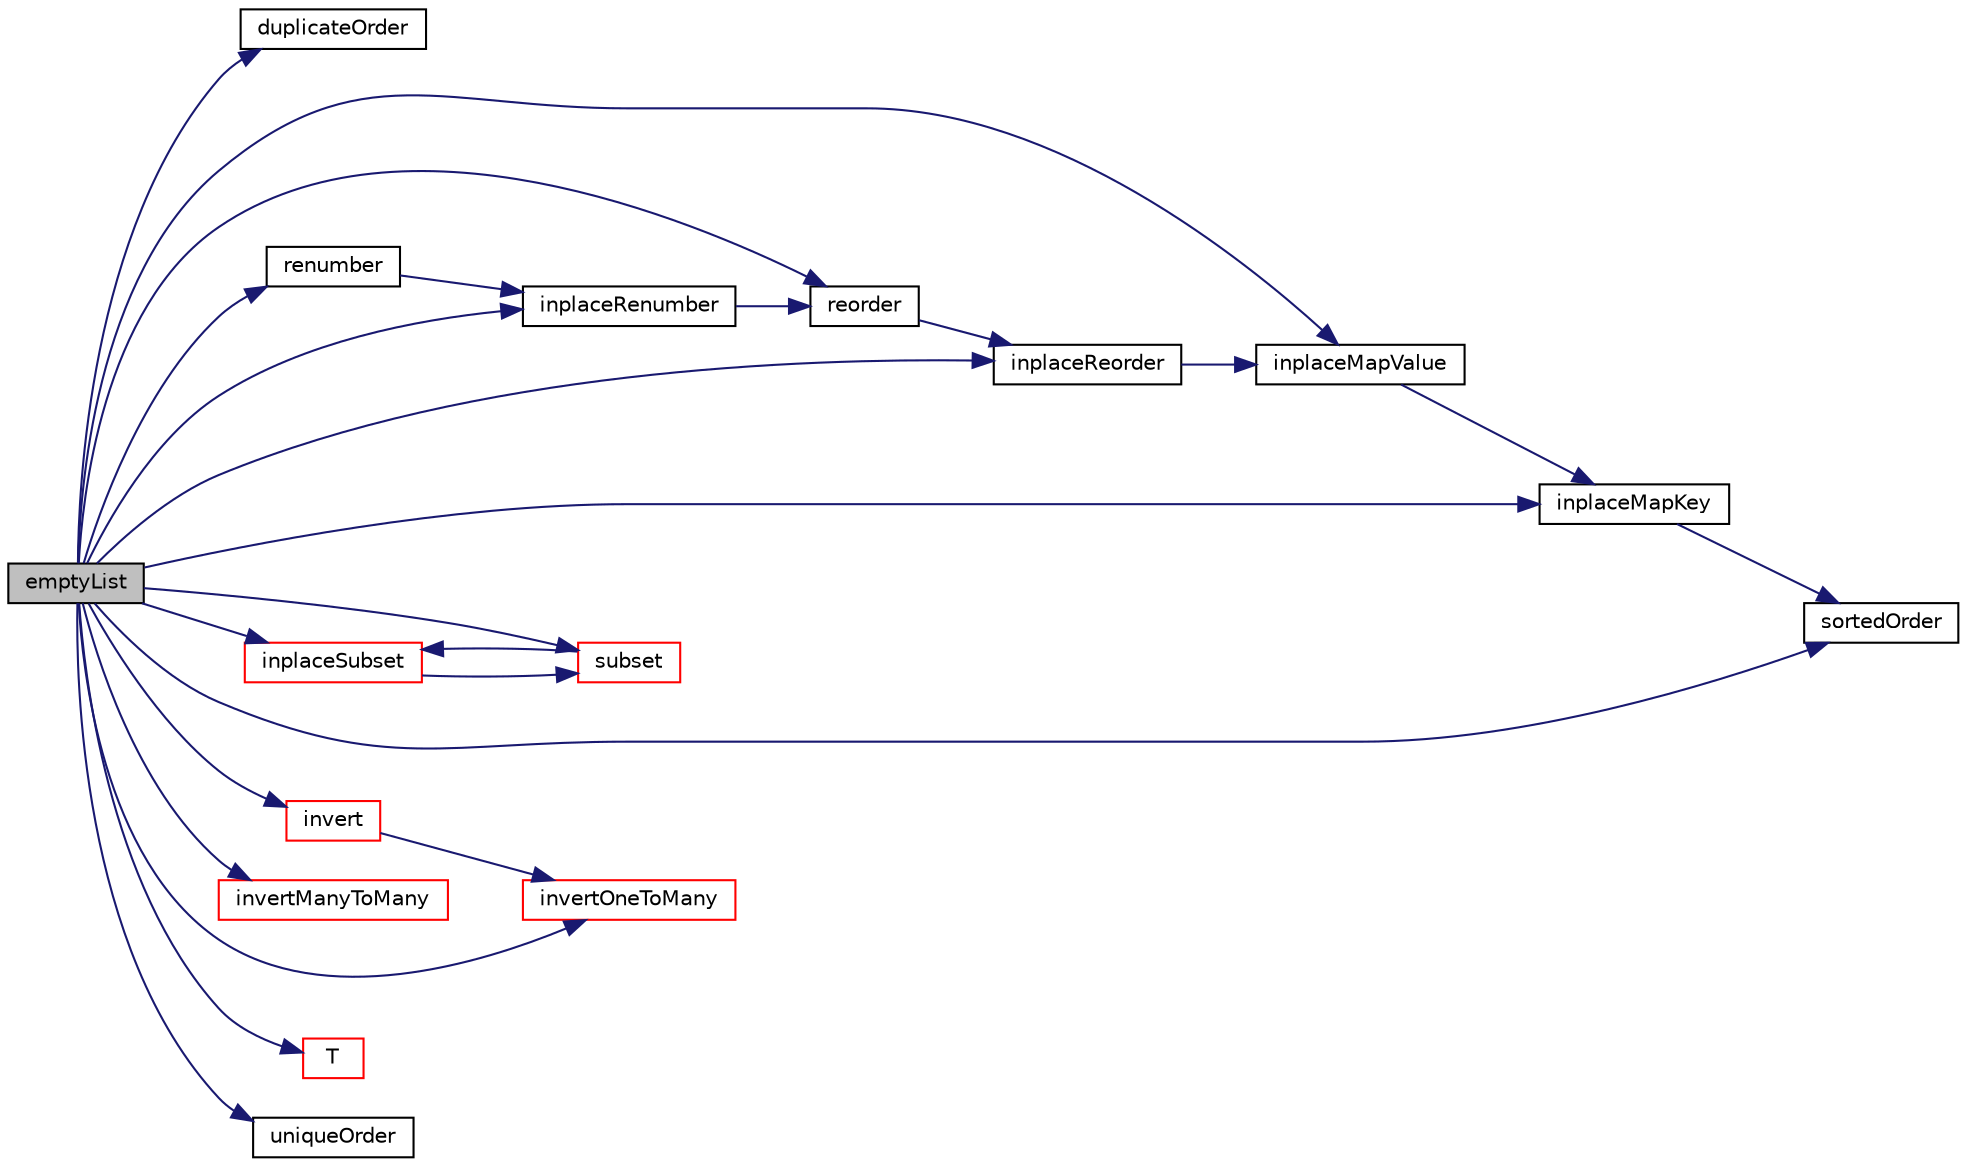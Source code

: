 digraph "emptyList"
{
  bgcolor="transparent";
  edge [fontname="Helvetica",fontsize="10",labelfontname="Helvetica",labelfontsize="10"];
  node [fontname="Helvetica",fontsize="10",shape=record];
  rankdir="LR";
  Node1 [label="emptyList",height=0.2,width=0.4,color="black", fillcolor="grey75", style="filled", fontcolor="black"];
  Node1 -> Node2 [color="midnightblue",fontsize="10",style="solid",fontname="Helvetica"];
  Node2 [label="duplicateOrder",height=0.2,width=0.4,color="black",URL="$a10936.html#a3bfebd14659da905101e95c83982e9b9",tooltip="Generate (sorted) indices corresponding to duplicate list values. "];
  Node1 -> Node3 [color="midnightblue",fontsize="10",style="solid",fontname="Helvetica"];
  Node3 [label="inplaceMapKey",height=0.2,width=0.4,color="black",URL="$a10936.html#a3e2f2c878960555a295056322ec7948d",tooltip="Recreate with mapped keys. Do not map elements with negative key. "];
  Node3 -> Node4 [color="midnightblue",fontsize="10",style="solid",fontname="Helvetica"];
  Node4 [label="sortedOrder",height=0.2,width=0.4,color="black",URL="$a10936.html#acf128ea037506c14446998bb7ca39264",tooltip="Generate the (stable) sort order for the list. "];
  Node1 -> Node5 [color="midnightblue",fontsize="10",style="solid",fontname="Helvetica"];
  Node5 [label="inplaceMapValue",height=0.2,width=0.4,color="black",URL="$a10936.html#a19cf02c1e16c4ed90f6d0fb3c527a059",tooltip="Map values. Do not map negative values. "];
  Node5 -> Node3 [color="midnightblue",fontsize="10",style="solid",fontname="Helvetica"];
  Node1 -> Node6 [color="midnightblue",fontsize="10",style="solid",fontname="Helvetica"];
  Node6 [label="inplaceRenumber",height=0.2,width=0.4,color="black",URL="$a10936.html#a9b337312524f331043d60cc58a96a5e1",tooltip="Inplace renumber the values of a list. "];
  Node6 -> Node7 [color="midnightblue",fontsize="10",style="solid",fontname="Helvetica"];
  Node7 [label="reorder",height=0.2,width=0.4,color="black",URL="$a10936.html#ac8d3e47c690040e2c833e104a11a1af7",tooltip="Reorder the elements (indices, not values) of a list. "];
  Node7 -> Node8 [color="midnightblue",fontsize="10",style="solid",fontname="Helvetica"];
  Node8 [label="inplaceReorder",height=0.2,width=0.4,color="black",URL="$a10936.html#afacafc96b1d456a8ba5cfb6c77ff9eb7",tooltip="Inplace reorder the elements of a list. "];
  Node8 -> Node5 [color="midnightblue",fontsize="10",style="solid",fontname="Helvetica"];
  Node1 -> Node8 [color="midnightblue",fontsize="10",style="solid",fontname="Helvetica"];
  Node1 -> Node9 [color="midnightblue",fontsize="10",style="solid",fontname="Helvetica"];
  Node9 [label="inplaceSubset",height=0.2,width=0.4,color="red",URL="$a10936.html#a42646732972db3a8e8af557f0d311f8c",tooltip="Inplace extract elements of List when select is a certain value. "];
  Node9 -> Node10 [color="midnightblue",fontsize="10",style="solid",fontname="Helvetica"];
  Node10 [label="subset",height=0.2,width=0.4,color="red",URL="$a10936.html#af053f0dfbaeb31c38d85eb32efcd00d1",tooltip="Extract elements of List when select is a certain value. "];
  Node10 -> Node9 [color="midnightblue",fontsize="10",style="solid",fontname="Helvetica"];
  Node1 -> Node11 [color="midnightblue",fontsize="10",style="solid",fontname="Helvetica"];
  Node11 [label="invert",height=0.2,width=0.4,color="red",URL="$a10936.html#a327595a4510d001734d50819f3ee744d",tooltip="Invert one-to-one map. Unmapped elements will be -1. "];
  Node11 -> Node12 [color="midnightblue",fontsize="10",style="solid",fontname="Helvetica"];
  Node12 [label="invertOneToMany",height=0.2,width=0.4,color="red",URL="$a10936.html#a5da5e7d950073675f3b3d26323a640db",tooltip="Invert one-to-many map. Unmapped elements will be size 0. "];
  Node1 -> Node13 [color="midnightblue",fontsize="10",style="solid",fontname="Helvetica"];
  Node13 [label="invertManyToMany",height=0.2,width=0.4,color="red",URL="$a10936.html#af31016490620bc000b61c89e75cbfd0b",tooltip="Invert many-to-many. "];
  Node1 -> Node12 [color="midnightblue",fontsize="10",style="solid",fontname="Helvetica"];
  Node1 -> Node14 [color="midnightblue",fontsize="10",style="solid",fontname="Helvetica"];
  Node14 [label="renumber",height=0.2,width=0.4,color="black",URL="$a10936.html#a495791c4d9e97a9fb63adc1124e336dd",tooltip="Renumber the values (not the indices) of a list. "];
  Node14 -> Node6 [color="midnightblue",fontsize="10",style="solid",fontname="Helvetica"];
  Node1 -> Node7 [color="midnightblue",fontsize="10",style="solid",fontname="Helvetica"];
  Node1 -> Node4 [color="midnightblue",fontsize="10",style="solid",fontname="Helvetica"];
  Node1 -> Node10 [color="midnightblue",fontsize="10",style="solid",fontname="Helvetica"];
  Node1 -> Node15 [color="midnightblue",fontsize="10",style="solid",fontname="Helvetica"];
  Node15 [label="T",height=0.2,width=0.4,color="red",URL="$a10936.html#ae57fda0abb14bb0944947c463c6e09d4"];
  Node1 -> Node16 [color="midnightblue",fontsize="10",style="solid",fontname="Helvetica"];
  Node16 [label="uniqueOrder",height=0.2,width=0.4,color="black",URL="$a10936.html#ac8f24088cf436ea721d28e233503a68b",tooltip="Generate (sorted) indices corresponding to unique list values. "];
}
